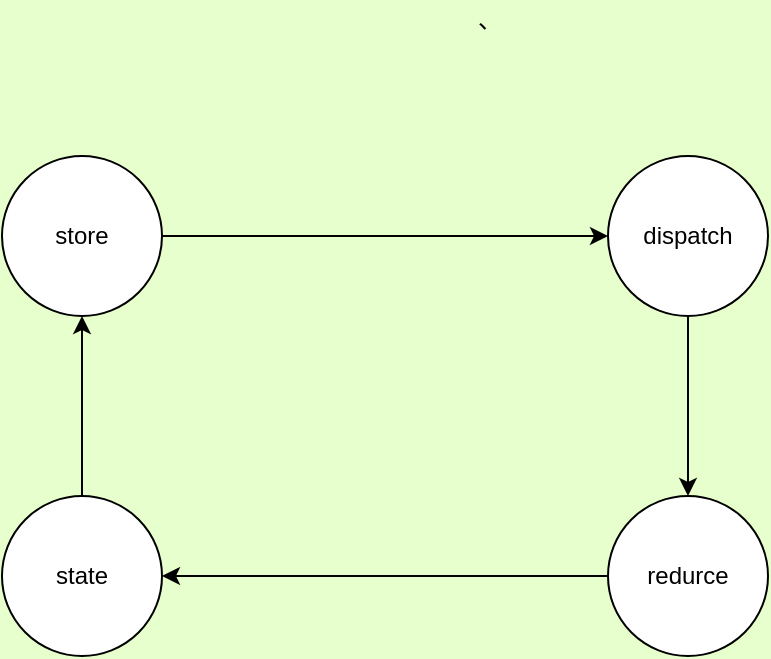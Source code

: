 <mxfile version="12.2.4" pages="1"><diagram id="U1tKoOwaC3aUyVkAj8RH" name="Page-1"><mxGraphModel dx="141" dy="461" grid="0" gridSize="10" guides="1" tooltips="1" connect="1" arrows="1" fold="1" page="1" pageScale="1" pageWidth="827" pageHeight="1169" background="#E6FFCC" math="0" shadow="0"><root><mxCell id="0"/><mxCell id="1" parent="0"/><mxCell id="18" value="" style="edgeStyle=orthogonalEdgeStyle;rounded=0;orthogonalLoop=1;jettySize=auto;html=1;" parent="1" source="16" target="17" edge="1"><mxGeometry relative="1" as="geometry"/></mxCell><mxCell id="16" value="dispatch" style="ellipse;whiteSpace=wrap;html=1;aspect=fixed;" parent="1" vertex="1"><mxGeometry x="373" y="100" width="80" height="80" as="geometry"/></mxCell><mxCell id="20" value="" style="edgeStyle=orthogonalEdgeStyle;rounded=0;orthogonalLoop=1;jettySize=auto;html=1;" parent="1" source="17" target="19" edge="1"><mxGeometry relative="1" as="geometry"/></mxCell><mxCell id="17" value="redurce" style="ellipse;whiteSpace=wrap;html=1;aspect=fixed;" parent="1" vertex="1"><mxGeometry x="373" y="270" width="80" height="80" as="geometry"/></mxCell><mxCell id="23" style="edgeStyle=orthogonalEdgeStyle;rounded=0;orthogonalLoop=1;jettySize=auto;html=1;exitX=0.5;exitY=0;exitDx=0;exitDy=0;entryX=0.5;entryY=1;entryDx=0;entryDy=0;" parent="1" source="19" target="21" edge="1"><mxGeometry relative="1" as="geometry"/></mxCell><mxCell id="19" value="state" style="ellipse;whiteSpace=wrap;html=1;aspect=fixed;" parent="1" vertex="1"><mxGeometry x="70" y="270" width="80" height="80" as="geometry"/></mxCell><mxCell id="22" style="edgeStyle=orthogonalEdgeStyle;rounded=0;orthogonalLoop=1;jettySize=auto;html=1;exitX=1;exitY=0.5;exitDx=0;exitDy=0;entryX=0;entryY=0.5;entryDx=0;entryDy=0;" parent="1" source="21" target="16" edge="1"><mxGeometry relative="1" as="geometry"/></mxCell><mxCell id="21" value="store" style="ellipse;whiteSpace=wrap;html=1;aspect=fixed;" parent="1" vertex="1"><mxGeometry x="70" y="100" width="80" height="80" as="geometry"/></mxCell><mxCell id="y_5GJ9HpFGZCMQafV9nS-23" value="、" style="text;html=1;resizable=0;points=[];autosize=1;align=left;verticalAlign=top;spacingTop=-4;" parent="1" vertex="1"><mxGeometry x="306" y="22" width="30" height="20" as="geometry"/></mxCell></root></mxGraphModel></diagram></mxfile>